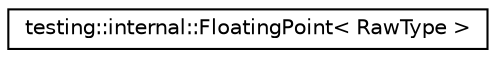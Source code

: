 digraph G
{
  edge [fontname="Helvetica",fontsize="10",labelfontname="Helvetica",labelfontsize="10"];
  node [fontname="Helvetica",fontsize="10",shape=record];
  rankdir="LR";
  Node1 [label="testing::internal::FloatingPoint\< RawType \>",height=0.2,width=0.4,color="black", fillcolor="white", style="filled",URL="$classtesting_1_1internal_1_1FloatingPoint.html"];
}
